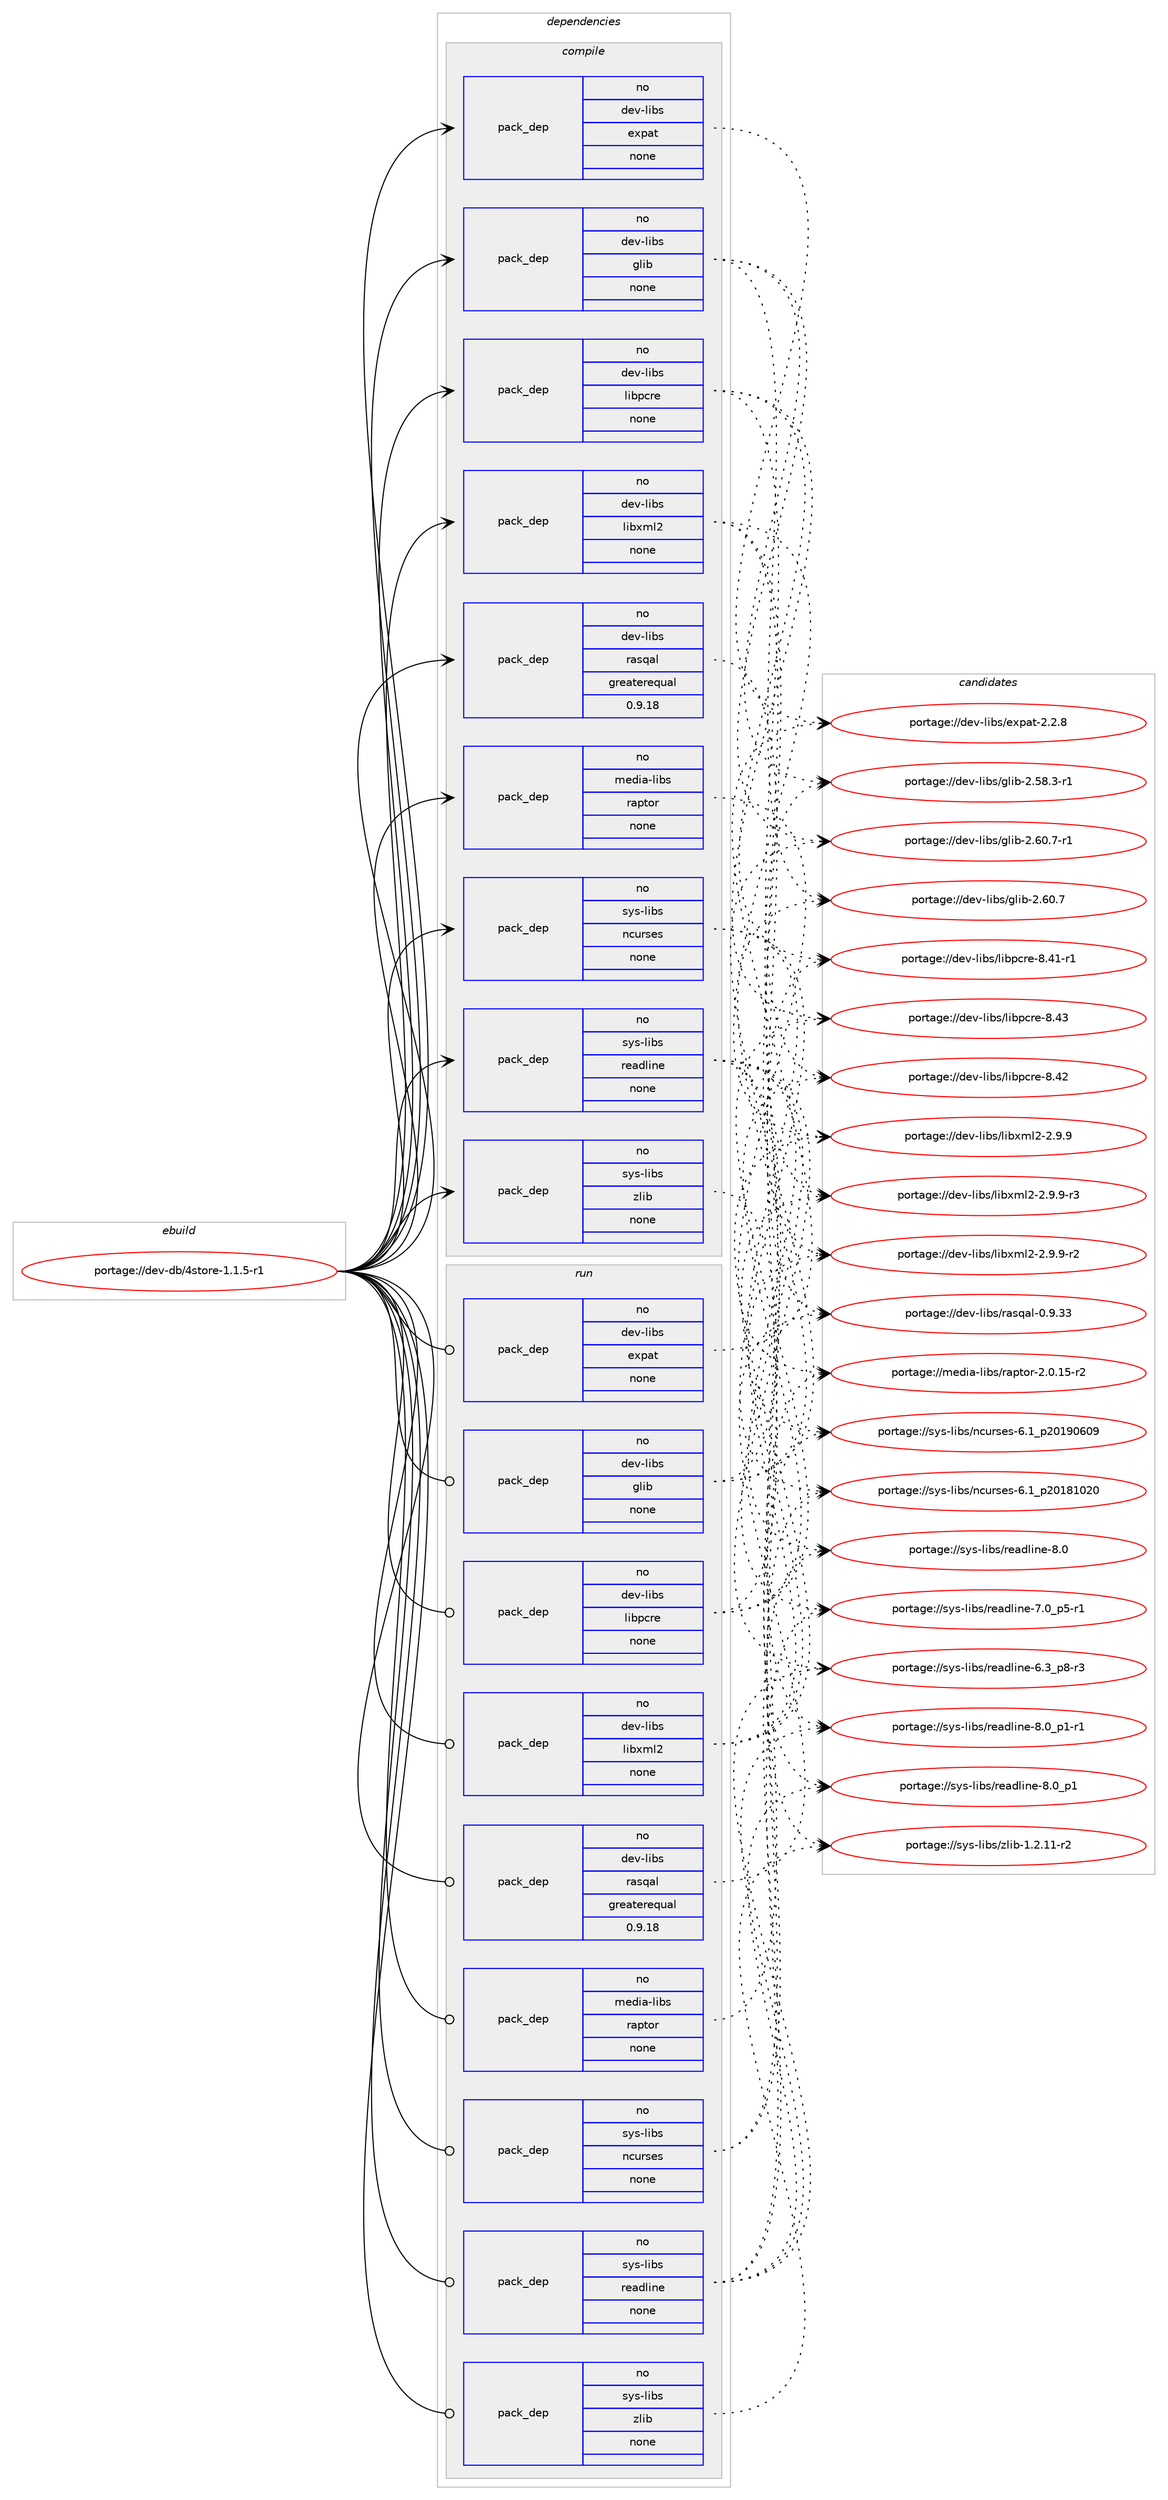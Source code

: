 digraph prolog {

# *************
# Graph options
# *************

newrank=true;
concentrate=true;
compound=true;
graph [rankdir=LR,fontname=Helvetica,fontsize=10,ranksep=1.5];#, ranksep=2.5, nodesep=0.2];
edge  [arrowhead=vee];
node  [fontname=Helvetica,fontsize=10];

# **********
# The ebuild
# **********

subgraph cluster_leftcol {
color=gray;
rank=same;
label=<<i>ebuild</i>>;
id [label="portage://dev-db/4store-1.1.5-r1", color=red, width=4, href="../dev-db/4store-1.1.5-r1.svg"];
}

# ****************
# The dependencies
# ****************

subgraph cluster_midcol {
color=gray;
label=<<i>dependencies</i>>;
subgraph cluster_compile {
fillcolor="#eeeeee";
style=filled;
label=<<i>compile</i>>;
subgraph pack439587 {
dependency585798 [label=<<TABLE BORDER="0" CELLBORDER="1" CELLSPACING="0" CELLPADDING="4" WIDTH="220"><TR><TD ROWSPAN="6" CELLPADDING="30">pack_dep</TD></TR><TR><TD WIDTH="110">no</TD></TR><TR><TD>dev-libs</TD></TR><TR><TD>expat</TD></TR><TR><TD>none</TD></TR><TR><TD></TD></TR></TABLE>>, shape=none, color=blue];
}
id:e -> dependency585798:w [weight=20,style="solid",arrowhead="vee"];
subgraph pack439588 {
dependency585799 [label=<<TABLE BORDER="0" CELLBORDER="1" CELLSPACING="0" CELLPADDING="4" WIDTH="220"><TR><TD ROWSPAN="6" CELLPADDING="30">pack_dep</TD></TR><TR><TD WIDTH="110">no</TD></TR><TR><TD>dev-libs</TD></TR><TR><TD>glib</TD></TR><TR><TD>none</TD></TR><TR><TD></TD></TR></TABLE>>, shape=none, color=blue];
}
id:e -> dependency585799:w [weight=20,style="solid",arrowhead="vee"];
subgraph pack439589 {
dependency585800 [label=<<TABLE BORDER="0" CELLBORDER="1" CELLSPACING="0" CELLPADDING="4" WIDTH="220"><TR><TD ROWSPAN="6" CELLPADDING="30">pack_dep</TD></TR><TR><TD WIDTH="110">no</TD></TR><TR><TD>dev-libs</TD></TR><TR><TD>libpcre</TD></TR><TR><TD>none</TD></TR><TR><TD></TD></TR></TABLE>>, shape=none, color=blue];
}
id:e -> dependency585800:w [weight=20,style="solid",arrowhead="vee"];
subgraph pack439590 {
dependency585801 [label=<<TABLE BORDER="0" CELLBORDER="1" CELLSPACING="0" CELLPADDING="4" WIDTH="220"><TR><TD ROWSPAN="6" CELLPADDING="30">pack_dep</TD></TR><TR><TD WIDTH="110">no</TD></TR><TR><TD>dev-libs</TD></TR><TR><TD>libxml2</TD></TR><TR><TD>none</TD></TR><TR><TD></TD></TR></TABLE>>, shape=none, color=blue];
}
id:e -> dependency585801:w [weight=20,style="solid",arrowhead="vee"];
subgraph pack439591 {
dependency585802 [label=<<TABLE BORDER="0" CELLBORDER="1" CELLSPACING="0" CELLPADDING="4" WIDTH="220"><TR><TD ROWSPAN="6" CELLPADDING="30">pack_dep</TD></TR><TR><TD WIDTH="110">no</TD></TR><TR><TD>dev-libs</TD></TR><TR><TD>rasqal</TD></TR><TR><TD>greaterequal</TD></TR><TR><TD>0.9.18</TD></TR></TABLE>>, shape=none, color=blue];
}
id:e -> dependency585802:w [weight=20,style="solid",arrowhead="vee"];
subgraph pack439592 {
dependency585803 [label=<<TABLE BORDER="0" CELLBORDER="1" CELLSPACING="0" CELLPADDING="4" WIDTH="220"><TR><TD ROWSPAN="6" CELLPADDING="30">pack_dep</TD></TR><TR><TD WIDTH="110">no</TD></TR><TR><TD>media-libs</TD></TR><TR><TD>raptor</TD></TR><TR><TD>none</TD></TR><TR><TD></TD></TR></TABLE>>, shape=none, color=blue];
}
id:e -> dependency585803:w [weight=20,style="solid",arrowhead="vee"];
subgraph pack439593 {
dependency585804 [label=<<TABLE BORDER="0" CELLBORDER="1" CELLSPACING="0" CELLPADDING="4" WIDTH="220"><TR><TD ROWSPAN="6" CELLPADDING="30">pack_dep</TD></TR><TR><TD WIDTH="110">no</TD></TR><TR><TD>sys-libs</TD></TR><TR><TD>ncurses</TD></TR><TR><TD>none</TD></TR><TR><TD></TD></TR></TABLE>>, shape=none, color=blue];
}
id:e -> dependency585804:w [weight=20,style="solid",arrowhead="vee"];
subgraph pack439594 {
dependency585805 [label=<<TABLE BORDER="0" CELLBORDER="1" CELLSPACING="0" CELLPADDING="4" WIDTH="220"><TR><TD ROWSPAN="6" CELLPADDING="30">pack_dep</TD></TR><TR><TD WIDTH="110">no</TD></TR><TR><TD>sys-libs</TD></TR><TR><TD>readline</TD></TR><TR><TD>none</TD></TR><TR><TD></TD></TR></TABLE>>, shape=none, color=blue];
}
id:e -> dependency585805:w [weight=20,style="solid",arrowhead="vee"];
subgraph pack439595 {
dependency585806 [label=<<TABLE BORDER="0" CELLBORDER="1" CELLSPACING="0" CELLPADDING="4" WIDTH="220"><TR><TD ROWSPAN="6" CELLPADDING="30">pack_dep</TD></TR><TR><TD WIDTH="110">no</TD></TR><TR><TD>sys-libs</TD></TR><TR><TD>zlib</TD></TR><TR><TD>none</TD></TR><TR><TD></TD></TR></TABLE>>, shape=none, color=blue];
}
id:e -> dependency585806:w [weight=20,style="solid",arrowhead="vee"];
}
subgraph cluster_compileandrun {
fillcolor="#eeeeee";
style=filled;
label=<<i>compile and run</i>>;
}
subgraph cluster_run {
fillcolor="#eeeeee";
style=filled;
label=<<i>run</i>>;
subgraph pack439596 {
dependency585807 [label=<<TABLE BORDER="0" CELLBORDER="1" CELLSPACING="0" CELLPADDING="4" WIDTH="220"><TR><TD ROWSPAN="6" CELLPADDING="30">pack_dep</TD></TR><TR><TD WIDTH="110">no</TD></TR><TR><TD>dev-libs</TD></TR><TR><TD>expat</TD></TR><TR><TD>none</TD></TR><TR><TD></TD></TR></TABLE>>, shape=none, color=blue];
}
id:e -> dependency585807:w [weight=20,style="solid",arrowhead="odot"];
subgraph pack439597 {
dependency585808 [label=<<TABLE BORDER="0" CELLBORDER="1" CELLSPACING="0" CELLPADDING="4" WIDTH="220"><TR><TD ROWSPAN="6" CELLPADDING="30">pack_dep</TD></TR><TR><TD WIDTH="110">no</TD></TR><TR><TD>dev-libs</TD></TR><TR><TD>glib</TD></TR><TR><TD>none</TD></TR><TR><TD></TD></TR></TABLE>>, shape=none, color=blue];
}
id:e -> dependency585808:w [weight=20,style="solid",arrowhead="odot"];
subgraph pack439598 {
dependency585809 [label=<<TABLE BORDER="0" CELLBORDER="1" CELLSPACING="0" CELLPADDING="4" WIDTH="220"><TR><TD ROWSPAN="6" CELLPADDING="30">pack_dep</TD></TR><TR><TD WIDTH="110">no</TD></TR><TR><TD>dev-libs</TD></TR><TR><TD>libpcre</TD></TR><TR><TD>none</TD></TR><TR><TD></TD></TR></TABLE>>, shape=none, color=blue];
}
id:e -> dependency585809:w [weight=20,style="solid",arrowhead="odot"];
subgraph pack439599 {
dependency585810 [label=<<TABLE BORDER="0" CELLBORDER="1" CELLSPACING="0" CELLPADDING="4" WIDTH="220"><TR><TD ROWSPAN="6" CELLPADDING="30">pack_dep</TD></TR><TR><TD WIDTH="110">no</TD></TR><TR><TD>dev-libs</TD></TR><TR><TD>libxml2</TD></TR><TR><TD>none</TD></TR><TR><TD></TD></TR></TABLE>>, shape=none, color=blue];
}
id:e -> dependency585810:w [weight=20,style="solid",arrowhead="odot"];
subgraph pack439600 {
dependency585811 [label=<<TABLE BORDER="0" CELLBORDER="1" CELLSPACING="0" CELLPADDING="4" WIDTH="220"><TR><TD ROWSPAN="6" CELLPADDING="30">pack_dep</TD></TR><TR><TD WIDTH="110">no</TD></TR><TR><TD>dev-libs</TD></TR><TR><TD>rasqal</TD></TR><TR><TD>greaterequal</TD></TR><TR><TD>0.9.18</TD></TR></TABLE>>, shape=none, color=blue];
}
id:e -> dependency585811:w [weight=20,style="solid",arrowhead="odot"];
subgraph pack439601 {
dependency585812 [label=<<TABLE BORDER="0" CELLBORDER="1" CELLSPACING="0" CELLPADDING="4" WIDTH="220"><TR><TD ROWSPAN="6" CELLPADDING="30">pack_dep</TD></TR><TR><TD WIDTH="110">no</TD></TR><TR><TD>media-libs</TD></TR><TR><TD>raptor</TD></TR><TR><TD>none</TD></TR><TR><TD></TD></TR></TABLE>>, shape=none, color=blue];
}
id:e -> dependency585812:w [weight=20,style="solid",arrowhead="odot"];
subgraph pack439602 {
dependency585813 [label=<<TABLE BORDER="0" CELLBORDER="1" CELLSPACING="0" CELLPADDING="4" WIDTH="220"><TR><TD ROWSPAN="6" CELLPADDING="30">pack_dep</TD></TR><TR><TD WIDTH="110">no</TD></TR><TR><TD>sys-libs</TD></TR><TR><TD>ncurses</TD></TR><TR><TD>none</TD></TR><TR><TD></TD></TR></TABLE>>, shape=none, color=blue];
}
id:e -> dependency585813:w [weight=20,style="solid",arrowhead="odot"];
subgraph pack439603 {
dependency585814 [label=<<TABLE BORDER="0" CELLBORDER="1" CELLSPACING="0" CELLPADDING="4" WIDTH="220"><TR><TD ROWSPAN="6" CELLPADDING="30">pack_dep</TD></TR><TR><TD WIDTH="110">no</TD></TR><TR><TD>sys-libs</TD></TR><TR><TD>readline</TD></TR><TR><TD>none</TD></TR><TR><TD></TD></TR></TABLE>>, shape=none, color=blue];
}
id:e -> dependency585814:w [weight=20,style="solid",arrowhead="odot"];
subgraph pack439604 {
dependency585815 [label=<<TABLE BORDER="0" CELLBORDER="1" CELLSPACING="0" CELLPADDING="4" WIDTH="220"><TR><TD ROWSPAN="6" CELLPADDING="30">pack_dep</TD></TR><TR><TD WIDTH="110">no</TD></TR><TR><TD>sys-libs</TD></TR><TR><TD>zlib</TD></TR><TR><TD>none</TD></TR><TR><TD></TD></TR></TABLE>>, shape=none, color=blue];
}
id:e -> dependency585815:w [weight=20,style="solid",arrowhead="odot"];
}
}

# **************
# The candidates
# **************

subgraph cluster_choices {
rank=same;
color=gray;
label=<<i>candidates</i>>;

subgraph choice439587 {
color=black;
nodesep=1;
choice10010111845108105981154710112011297116455046504656 [label="portage://dev-libs/expat-2.2.8", color=red, width=4,href="../dev-libs/expat-2.2.8.svg"];
dependency585798:e -> choice10010111845108105981154710112011297116455046504656:w [style=dotted,weight="100"];
}
subgraph choice439588 {
color=black;
nodesep=1;
choice10010111845108105981154710310810598455046544846554511449 [label="portage://dev-libs/glib-2.60.7-r1", color=red, width=4,href="../dev-libs/glib-2.60.7-r1.svg"];
choice1001011184510810598115471031081059845504654484655 [label="portage://dev-libs/glib-2.60.7", color=red, width=4,href="../dev-libs/glib-2.60.7.svg"];
choice10010111845108105981154710310810598455046535646514511449 [label="portage://dev-libs/glib-2.58.3-r1", color=red, width=4,href="../dev-libs/glib-2.58.3-r1.svg"];
dependency585799:e -> choice10010111845108105981154710310810598455046544846554511449:w [style=dotted,weight="100"];
dependency585799:e -> choice1001011184510810598115471031081059845504654484655:w [style=dotted,weight="100"];
dependency585799:e -> choice10010111845108105981154710310810598455046535646514511449:w [style=dotted,weight="100"];
}
subgraph choice439589 {
color=black;
nodesep=1;
choice10010111845108105981154710810598112991141014556465251 [label="portage://dev-libs/libpcre-8.43", color=red, width=4,href="../dev-libs/libpcre-8.43.svg"];
choice10010111845108105981154710810598112991141014556465250 [label="portage://dev-libs/libpcre-8.42", color=red, width=4,href="../dev-libs/libpcre-8.42.svg"];
choice100101118451081059811547108105981129911410145564652494511449 [label="portage://dev-libs/libpcre-8.41-r1", color=red, width=4,href="../dev-libs/libpcre-8.41-r1.svg"];
dependency585800:e -> choice10010111845108105981154710810598112991141014556465251:w [style=dotted,weight="100"];
dependency585800:e -> choice10010111845108105981154710810598112991141014556465250:w [style=dotted,weight="100"];
dependency585800:e -> choice100101118451081059811547108105981129911410145564652494511449:w [style=dotted,weight="100"];
}
subgraph choice439590 {
color=black;
nodesep=1;
choice10010111845108105981154710810598120109108504550465746574511451 [label="portage://dev-libs/libxml2-2.9.9-r3", color=red, width=4,href="../dev-libs/libxml2-2.9.9-r3.svg"];
choice10010111845108105981154710810598120109108504550465746574511450 [label="portage://dev-libs/libxml2-2.9.9-r2", color=red, width=4,href="../dev-libs/libxml2-2.9.9-r2.svg"];
choice1001011184510810598115471081059812010910850455046574657 [label="portage://dev-libs/libxml2-2.9.9", color=red, width=4,href="../dev-libs/libxml2-2.9.9.svg"];
dependency585801:e -> choice10010111845108105981154710810598120109108504550465746574511451:w [style=dotted,weight="100"];
dependency585801:e -> choice10010111845108105981154710810598120109108504550465746574511450:w [style=dotted,weight="100"];
dependency585801:e -> choice1001011184510810598115471081059812010910850455046574657:w [style=dotted,weight="100"];
}
subgraph choice439591 {
color=black;
nodesep=1;
choice100101118451081059811547114971151139710845484657465151 [label="portage://dev-libs/rasqal-0.9.33", color=red, width=4,href="../dev-libs/rasqal-0.9.33.svg"];
dependency585802:e -> choice100101118451081059811547114971151139710845484657465151:w [style=dotted,weight="100"];
}
subgraph choice439592 {
color=black;
nodesep=1;
choice1091011001059745108105981154711497112116111114455046484649534511450 [label="portage://media-libs/raptor-2.0.15-r2", color=red, width=4,href="../media-libs/raptor-2.0.15-r2.svg"];
dependency585803:e -> choice1091011001059745108105981154711497112116111114455046484649534511450:w [style=dotted,weight="100"];
}
subgraph choice439593 {
color=black;
nodesep=1;
choice1151211154510810598115471109911711411510111545544649951125048495748544857 [label="portage://sys-libs/ncurses-6.1_p20190609", color=red, width=4,href="../sys-libs/ncurses-6.1_p20190609.svg"];
choice1151211154510810598115471109911711411510111545544649951125048495649485048 [label="portage://sys-libs/ncurses-6.1_p20181020", color=red, width=4,href="../sys-libs/ncurses-6.1_p20181020.svg"];
dependency585804:e -> choice1151211154510810598115471109911711411510111545544649951125048495748544857:w [style=dotted,weight="100"];
dependency585804:e -> choice1151211154510810598115471109911711411510111545544649951125048495649485048:w [style=dotted,weight="100"];
}
subgraph choice439594 {
color=black;
nodesep=1;
choice115121115451081059811547114101971001081051101014556464895112494511449 [label="portage://sys-libs/readline-8.0_p1-r1", color=red, width=4,href="../sys-libs/readline-8.0_p1-r1.svg"];
choice11512111545108105981154711410197100108105110101455646489511249 [label="portage://sys-libs/readline-8.0_p1", color=red, width=4,href="../sys-libs/readline-8.0_p1.svg"];
choice1151211154510810598115471141019710010810511010145564648 [label="portage://sys-libs/readline-8.0", color=red, width=4,href="../sys-libs/readline-8.0.svg"];
choice115121115451081059811547114101971001081051101014555464895112534511449 [label="portage://sys-libs/readline-7.0_p5-r1", color=red, width=4,href="../sys-libs/readline-7.0_p5-r1.svg"];
choice115121115451081059811547114101971001081051101014554465195112564511451 [label="portage://sys-libs/readline-6.3_p8-r3", color=red, width=4,href="../sys-libs/readline-6.3_p8-r3.svg"];
dependency585805:e -> choice115121115451081059811547114101971001081051101014556464895112494511449:w [style=dotted,weight="100"];
dependency585805:e -> choice11512111545108105981154711410197100108105110101455646489511249:w [style=dotted,weight="100"];
dependency585805:e -> choice1151211154510810598115471141019710010810511010145564648:w [style=dotted,weight="100"];
dependency585805:e -> choice115121115451081059811547114101971001081051101014555464895112534511449:w [style=dotted,weight="100"];
dependency585805:e -> choice115121115451081059811547114101971001081051101014554465195112564511451:w [style=dotted,weight="100"];
}
subgraph choice439595 {
color=black;
nodesep=1;
choice11512111545108105981154712210810598454946504649494511450 [label="portage://sys-libs/zlib-1.2.11-r2", color=red, width=4,href="../sys-libs/zlib-1.2.11-r2.svg"];
dependency585806:e -> choice11512111545108105981154712210810598454946504649494511450:w [style=dotted,weight="100"];
}
subgraph choice439596 {
color=black;
nodesep=1;
choice10010111845108105981154710112011297116455046504656 [label="portage://dev-libs/expat-2.2.8", color=red, width=4,href="../dev-libs/expat-2.2.8.svg"];
dependency585807:e -> choice10010111845108105981154710112011297116455046504656:w [style=dotted,weight="100"];
}
subgraph choice439597 {
color=black;
nodesep=1;
choice10010111845108105981154710310810598455046544846554511449 [label="portage://dev-libs/glib-2.60.7-r1", color=red, width=4,href="../dev-libs/glib-2.60.7-r1.svg"];
choice1001011184510810598115471031081059845504654484655 [label="portage://dev-libs/glib-2.60.7", color=red, width=4,href="../dev-libs/glib-2.60.7.svg"];
choice10010111845108105981154710310810598455046535646514511449 [label="portage://dev-libs/glib-2.58.3-r1", color=red, width=4,href="../dev-libs/glib-2.58.3-r1.svg"];
dependency585808:e -> choice10010111845108105981154710310810598455046544846554511449:w [style=dotted,weight="100"];
dependency585808:e -> choice1001011184510810598115471031081059845504654484655:w [style=dotted,weight="100"];
dependency585808:e -> choice10010111845108105981154710310810598455046535646514511449:w [style=dotted,weight="100"];
}
subgraph choice439598 {
color=black;
nodesep=1;
choice10010111845108105981154710810598112991141014556465251 [label="portage://dev-libs/libpcre-8.43", color=red, width=4,href="../dev-libs/libpcre-8.43.svg"];
choice10010111845108105981154710810598112991141014556465250 [label="portage://dev-libs/libpcre-8.42", color=red, width=4,href="../dev-libs/libpcre-8.42.svg"];
choice100101118451081059811547108105981129911410145564652494511449 [label="portage://dev-libs/libpcre-8.41-r1", color=red, width=4,href="../dev-libs/libpcre-8.41-r1.svg"];
dependency585809:e -> choice10010111845108105981154710810598112991141014556465251:w [style=dotted,weight="100"];
dependency585809:e -> choice10010111845108105981154710810598112991141014556465250:w [style=dotted,weight="100"];
dependency585809:e -> choice100101118451081059811547108105981129911410145564652494511449:w [style=dotted,weight="100"];
}
subgraph choice439599 {
color=black;
nodesep=1;
choice10010111845108105981154710810598120109108504550465746574511451 [label="portage://dev-libs/libxml2-2.9.9-r3", color=red, width=4,href="../dev-libs/libxml2-2.9.9-r3.svg"];
choice10010111845108105981154710810598120109108504550465746574511450 [label="portage://dev-libs/libxml2-2.9.9-r2", color=red, width=4,href="../dev-libs/libxml2-2.9.9-r2.svg"];
choice1001011184510810598115471081059812010910850455046574657 [label="portage://dev-libs/libxml2-2.9.9", color=red, width=4,href="../dev-libs/libxml2-2.9.9.svg"];
dependency585810:e -> choice10010111845108105981154710810598120109108504550465746574511451:w [style=dotted,weight="100"];
dependency585810:e -> choice10010111845108105981154710810598120109108504550465746574511450:w [style=dotted,weight="100"];
dependency585810:e -> choice1001011184510810598115471081059812010910850455046574657:w [style=dotted,weight="100"];
}
subgraph choice439600 {
color=black;
nodesep=1;
choice100101118451081059811547114971151139710845484657465151 [label="portage://dev-libs/rasqal-0.9.33", color=red, width=4,href="../dev-libs/rasqal-0.9.33.svg"];
dependency585811:e -> choice100101118451081059811547114971151139710845484657465151:w [style=dotted,weight="100"];
}
subgraph choice439601 {
color=black;
nodesep=1;
choice1091011001059745108105981154711497112116111114455046484649534511450 [label="portage://media-libs/raptor-2.0.15-r2", color=red, width=4,href="../media-libs/raptor-2.0.15-r2.svg"];
dependency585812:e -> choice1091011001059745108105981154711497112116111114455046484649534511450:w [style=dotted,weight="100"];
}
subgraph choice439602 {
color=black;
nodesep=1;
choice1151211154510810598115471109911711411510111545544649951125048495748544857 [label="portage://sys-libs/ncurses-6.1_p20190609", color=red, width=4,href="../sys-libs/ncurses-6.1_p20190609.svg"];
choice1151211154510810598115471109911711411510111545544649951125048495649485048 [label="portage://sys-libs/ncurses-6.1_p20181020", color=red, width=4,href="../sys-libs/ncurses-6.1_p20181020.svg"];
dependency585813:e -> choice1151211154510810598115471109911711411510111545544649951125048495748544857:w [style=dotted,weight="100"];
dependency585813:e -> choice1151211154510810598115471109911711411510111545544649951125048495649485048:w [style=dotted,weight="100"];
}
subgraph choice439603 {
color=black;
nodesep=1;
choice115121115451081059811547114101971001081051101014556464895112494511449 [label="portage://sys-libs/readline-8.0_p1-r1", color=red, width=4,href="../sys-libs/readline-8.0_p1-r1.svg"];
choice11512111545108105981154711410197100108105110101455646489511249 [label="portage://sys-libs/readline-8.0_p1", color=red, width=4,href="../sys-libs/readline-8.0_p1.svg"];
choice1151211154510810598115471141019710010810511010145564648 [label="portage://sys-libs/readline-8.0", color=red, width=4,href="../sys-libs/readline-8.0.svg"];
choice115121115451081059811547114101971001081051101014555464895112534511449 [label="portage://sys-libs/readline-7.0_p5-r1", color=red, width=4,href="../sys-libs/readline-7.0_p5-r1.svg"];
choice115121115451081059811547114101971001081051101014554465195112564511451 [label="portage://sys-libs/readline-6.3_p8-r3", color=red, width=4,href="../sys-libs/readline-6.3_p8-r3.svg"];
dependency585814:e -> choice115121115451081059811547114101971001081051101014556464895112494511449:w [style=dotted,weight="100"];
dependency585814:e -> choice11512111545108105981154711410197100108105110101455646489511249:w [style=dotted,weight="100"];
dependency585814:e -> choice1151211154510810598115471141019710010810511010145564648:w [style=dotted,weight="100"];
dependency585814:e -> choice115121115451081059811547114101971001081051101014555464895112534511449:w [style=dotted,weight="100"];
dependency585814:e -> choice115121115451081059811547114101971001081051101014554465195112564511451:w [style=dotted,weight="100"];
}
subgraph choice439604 {
color=black;
nodesep=1;
choice11512111545108105981154712210810598454946504649494511450 [label="portage://sys-libs/zlib-1.2.11-r2", color=red, width=4,href="../sys-libs/zlib-1.2.11-r2.svg"];
dependency585815:e -> choice11512111545108105981154712210810598454946504649494511450:w [style=dotted,weight="100"];
}
}

}
